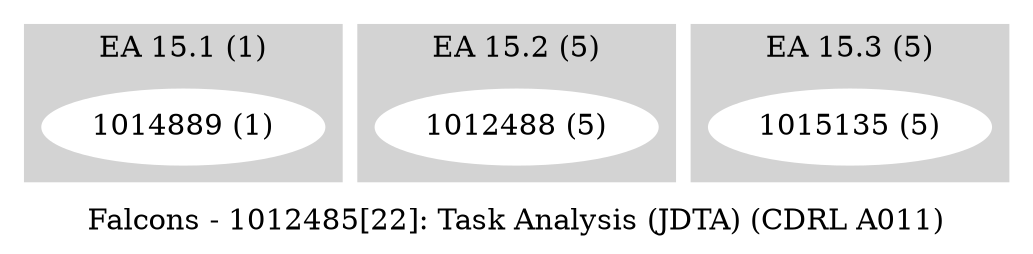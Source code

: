 digraph G {
    label = "Falcons - 1012485[22]: Task Analysis (JDTA) (CDRL A011)";
    ranksep = .1
    subgraph cluster_1 {
        style=filled;
        color=lightgrey;
        node [style=filled,color=white];
        "1014889 (1)"
        ;
        label = "EA 15.1 (1)";
    }
    subgraph cluster_2 {
        style=filled;
        color=lightgrey;
        node [style=filled,color=white];
        "1012488 (5)"
        ;
        label = "EA 15.2 (5)";
    }
    subgraph cluster_3 {
        style=filled;
        color=lightgrey;
        node [style=filled,color=white];
        "1015135 (5)"
        ;
        label = "EA 15.3 (5)";
    }
}

